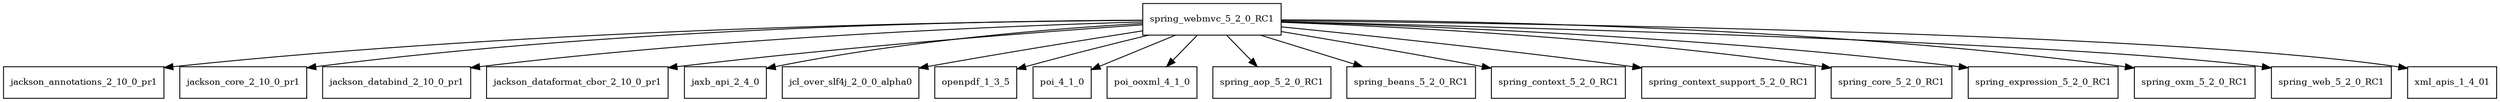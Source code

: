digraph spring_webmvc_5_2_0_RC1_dependencies {
  node [shape = box, fontsize=10.0];
  spring_webmvc_5_2_0_RC1 -> jackson_annotations_2_10_0_pr1;
  spring_webmvc_5_2_0_RC1 -> jackson_core_2_10_0_pr1;
  spring_webmvc_5_2_0_RC1 -> jackson_databind_2_10_0_pr1;
  spring_webmvc_5_2_0_RC1 -> jackson_dataformat_cbor_2_10_0_pr1;
  spring_webmvc_5_2_0_RC1 -> jaxb_api_2_4_0;
  spring_webmvc_5_2_0_RC1 -> jcl_over_slf4j_2_0_0_alpha0;
  spring_webmvc_5_2_0_RC1 -> openpdf_1_3_5;
  spring_webmvc_5_2_0_RC1 -> poi_4_1_0;
  spring_webmvc_5_2_0_RC1 -> poi_ooxml_4_1_0;
  spring_webmvc_5_2_0_RC1 -> spring_aop_5_2_0_RC1;
  spring_webmvc_5_2_0_RC1 -> spring_beans_5_2_0_RC1;
  spring_webmvc_5_2_0_RC1 -> spring_context_5_2_0_RC1;
  spring_webmvc_5_2_0_RC1 -> spring_context_support_5_2_0_RC1;
  spring_webmvc_5_2_0_RC1 -> spring_core_5_2_0_RC1;
  spring_webmvc_5_2_0_RC1 -> spring_expression_5_2_0_RC1;
  spring_webmvc_5_2_0_RC1 -> spring_oxm_5_2_0_RC1;
  spring_webmvc_5_2_0_RC1 -> spring_web_5_2_0_RC1;
  spring_webmvc_5_2_0_RC1 -> xml_apis_1_4_01;
}
